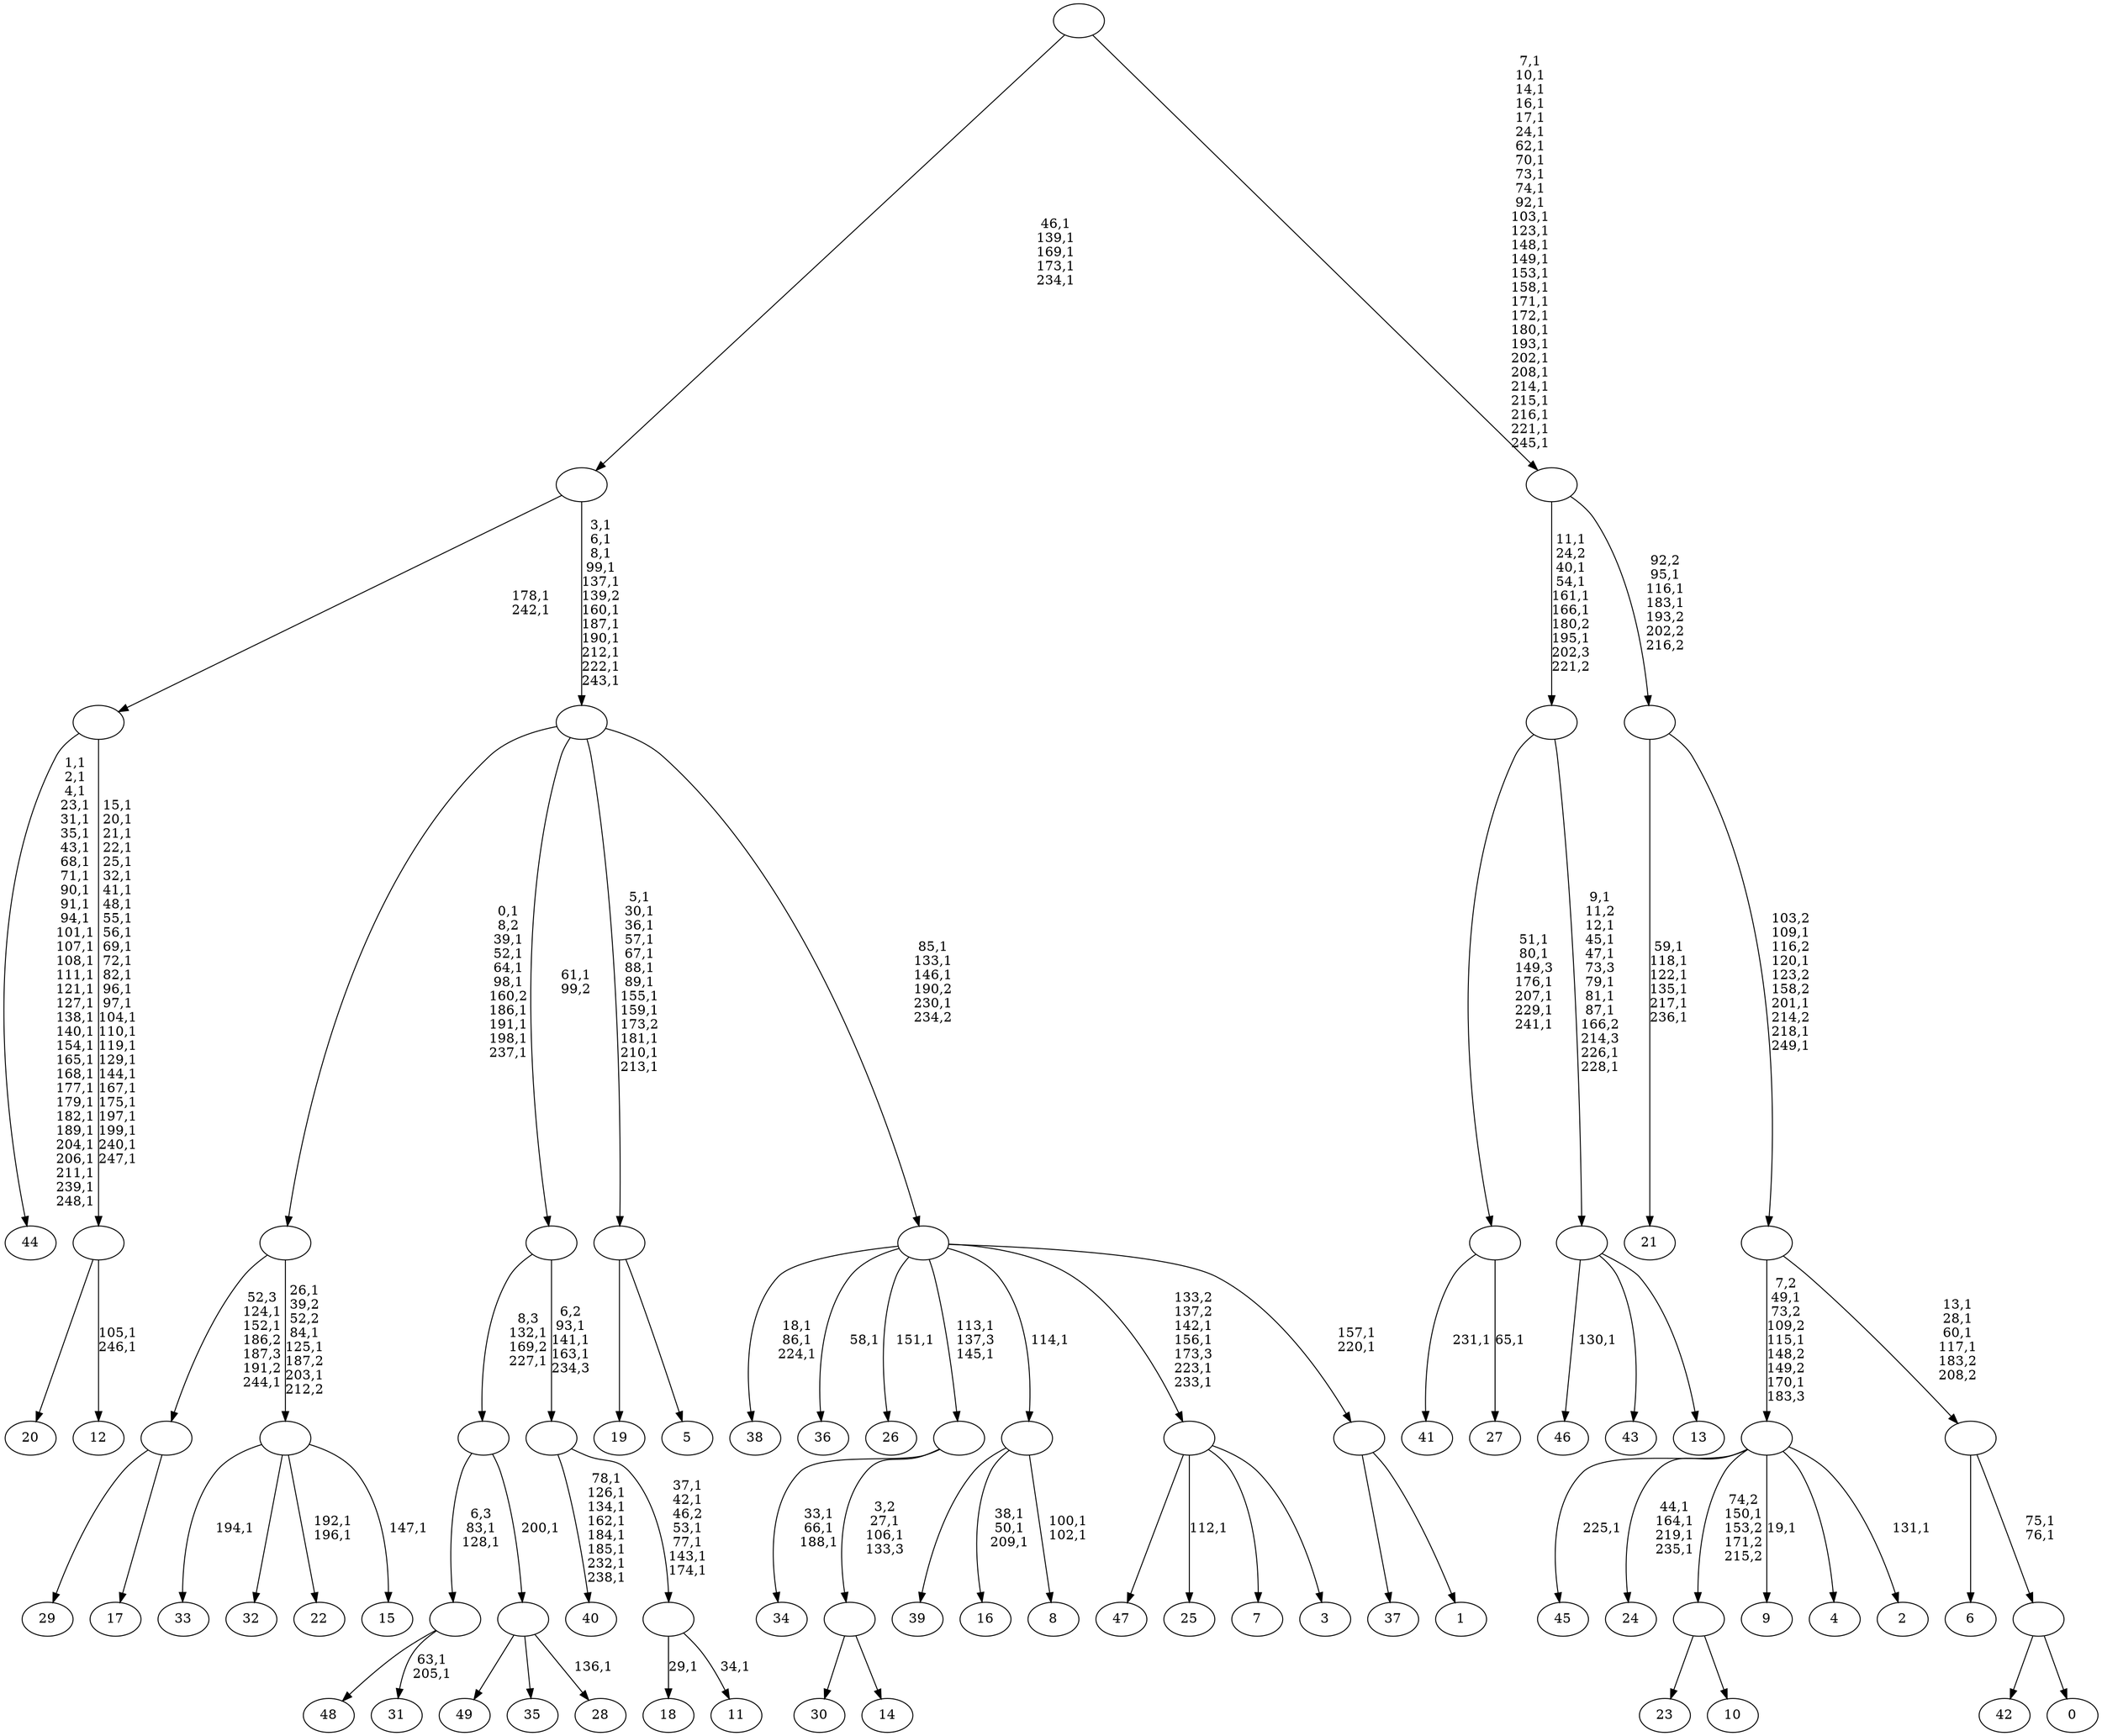 digraph T {
	300 [label="49"]
	299 [label="48"]
	298 [label="47"]
	297 [label="46"]
	295 [label="45"]
	293 [label="44"]
	260 [label="43"]
	259 [label="42"]
	258 [label="41"]
	256 [label="40"]
	247 [label="39"]
	246 [label="38"]
	242 [label="37"]
	241 [label="36"]
	239 [label="35"]
	238 [label="34"]
	234 [label="33"]
	232 [label="32"]
	231 [label="31"]
	228 [label=""]
	226 [label="30"]
	225 [label="29"]
	224 [label="28"]
	222 [label=""]
	221 [label=""]
	219 [label="27"]
	217 [label=""]
	211 [label="26"]
	209 [label="25"]
	207 [label="24"]
	202 [label="23"]
	201 [label="22"]
	198 [label="21"]
	191 [label="20"]
	190 [label="19"]
	189 [label="18"]
	187 [label="17"]
	186 [label=""]
	183 [label="16"]
	179 [label="15"]
	177 [label=""]
	173 [label=""]
	164 [label="14"]
	163 [label=""]
	161 [label=""]
	159 [label="13"]
	158 [label=""]
	149 [label=""]
	143 [label="12"]
	140 [label=""]
	114 [label=""]
	112 [label="11"]
	110 [label=""]
	104 [label=""]
	101 [label=""]
	100 [label="10"]
	99 [label=""]
	98 [label="9"]
	96 [label="8"]
	93 [label=""]
	92 [label="7"]
	91 [label="6"]
	90 [label="5"]
	89 [label=""]
	77 [label="4"]
	76 [label="3"]
	75 [label=""]
	71 [label="2"]
	69 [label=""]
	66 [label="1"]
	65 [label=""]
	63 [label=""]
	59 [label=""]
	48 [label=""]
	43 [label="0"]
	42 [label=""]
	40 [label=""]
	36 [label=""]
	31 [label=""]
	28 [label=""]
	0 [label=""]
	228 -> 231 [label="63,1\n205,1"]
	228 -> 299 [label=""]
	222 -> 224 [label="136,1"]
	222 -> 300 [label=""]
	222 -> 239 [label=""]
	221 -> 228 [label="6,3\n83,1\n128,1"]
	221 -> 222 [label="200,1"]
	217 -> 219 [label="65,1"]
	217 -> 258 [label="231,1"]
	186 -> 225 [label=""]
	186 -> 187 [label=""]
	177 -> 179 [label="147,1"]
	177 -> 201 [label="192,1\n196,1"]
	177 -> 234 [label="194,1"]
	177 -> 232 [label=""]
	173 -> 177 [label="26,1\n39,2\n52,2\n84,1\n125,1\n187,2\n203,1\n212,2"]
	173 -> 186 [label="52,3\n124,1\n152,1\n186,2\n187,3\n191,2\n244,1"]
	163 -> 226 [label=""]
	163 -> 164 [label=""]
	161 -> 163 [label="3,2\n27,1\n106,1\n133,3"]
	161 -> 238 [label="33,1\n66,1\n188,1"]
	158 -> 297 [label="130,1"]
	158 -> 260 [label=""]
	158 -> 159 [label=""]
	149 -> 158 [label="9,1\n11,2\n12,1\n45,1\n47,1\n73,3\n79,1\n81,1\n87,1\n166,2\n214,3\n226,1\n228,1"]
	149 -> 217 [label="51,1\n80,1\n149,3\n176,1\n207,1\n229,1\n241,1"]
	140 -> 143 [label="105,1\n246,1"]
	140 -> 191 [label=""]
	114 -> 140 [label="15,1\n20,1\n21,1\n22,1\n25,1\n32,1\n41,1\n48,1\n55,1\n56,1\n69,1\n72,1\n82,1\n96,1\n97,1\n104,1\n110,1\n119,1\n129,1\n144,1\n167,1\n175,1\n197,1\n199,1\n240,1\n247,1"]
	114 -> 293 [label="1,1\n2,1\n4,1\n23,1\n31,1\n35,1\n43,1\n68,1\n71,1\n90,1\n91,1\n94,1\n101,1\n107,1\n108,1\n111,1\n121,1\n127,1\n138,1\n140,1\n154,1\n165,1\n168,1\n177,1\n179,1\n182,1\n189,1\n204,1\n206,1\n211,1\n239,1\n248,1"]
	110 -> 112 [label="34,1"]
	110 -> 189 [label="29,1"]
	104 -> 110 [label="37,1\n42,1\n46,2\n53,1\n77,1\n143,1\n174,1"]
	104 -> 256 [label="78,1\n126,1\n134,1\n162,1\n184,1\n185,1\n232,1\n238,1"]
	101 -> 104 [label="6,2\n93,1\n141,1\n163,1\n234,3"]
	101 -> 221 [label="8,3\n132,1\n169,2\n227,1"]
	99 -> 202 [label=""]
	99 -> 100 [label=""]
	93 -> 96 [label="100,1\n102,1"]
	93 -> 183 [label="38,1\n50,1\n209,1"]
	93 -> 247 [label=""]
	89 -> 190 [label=""]
	89 -> 90 [label=""]
	75 -> 209 [label="112,1"]
	75 -> 298 [label=""]
	75 -> 92 [label=""]
	75 -> 76 [label=""]
	69 -> 71 [label="131,1"]
	69 -> 98 [label="19,1"]
	69 -> 207 [label="44,1\n164,1\n219,1\n235,1"]
	69 -> 295 [label="225,1"]
	69 -> 99 [label="74,2\n150,1\n153,2\n171,2\n215,2"]
	69 -> 77 [label=""]
	65 -> 242 [label=""]
	65 -> 66 [label=""]
	63 -> 65 [label="157,1\n220,1"]
	63 -> 75 [label="133,2\n137,2\n142,1\n156,1\n173,3\n223,1\n233,1"]
	63 -> 161 [label="113,1\n137,3\n145,1"]
	63 -> 211 [label="151,1"]
	63 -> 241 [label="58,1"]
	63 -> 246 [label="18,1\n86,1\n224,1"]
	63 -> 93 [label="114,1"]
	59 -> 63 [label="85,1\n133,1\n146,1\n190,2\n230,1\n234,2"]
	59 -> 89 [label="5,1\n30,1\n36,1\n57,1\n67,1\n88,1\n89,1\n155,1\n159,1\n173,2\n181,1\n210,1\n213,1"]
	59 -> 173 [label="0,1\n8,2\n39,1\n52,1\n64,1\n98,1\n160,2\n186,1\n191,1\n198,1\n237,1"]
	59 -> 101 [label="61,1\n99,2"]
	48 -> 59 [label="3,1\n6,1\n8,1\n99,1\n137,1\n139,2\n160,1\n187,1\n190,1\n212,1\n222,1\n243,1"]
	48 -> 114 [label="178,1\n242,1"]
	42 -> 259 [label=""]
	42 -> 43 [label=""]
	40 -> 42 [label="75,1\n76,1"]
	40 -> 91 [label=""]
	36 -> 40 [label="13,1\n28,1\n60,1\n117,1\n183,2\n208,2"]
	36 -> 69 [label="7,2\n49,1\n73,2\n109,2\n115,1\n148,2\n149,2\n170,1\n183,3"]
	31 -> 36 [label="103,2\n109,1\n116,2\n120,1\n123,2\n158,2\n201,1\n214,2\n218,1\n249,1"]
	31 -> 198 [label="59,1\n118,1\n122,1\n135,1\n217,1\n236,1"]
	28 -> 31 [label="92,2\n95,1\n116,1\n183,1\n193,2\n202,2\n216,2"]
	28 -> 149 [label="11,1\n24,2\n40,1\n54,1\n161,1\n166,1\n180,2\n195,1\n202,3\n221,2"]
	0 -> 28 [label="7,1\n10,1\n14,1\n16,1\n17,1\n24,1\n62,1\n70,1\n73,1\n74,1\n92,1\n103,1\n123,1\n148,1\n149,1\n153,1\n158,1\n171,1\n172,1\n180,1\n193,1\n202,1\n208,1\n214,1\n215,1\n216,1\n221,1\n245,1"]
	0 -> 48 [label="46,1\n139,1\n169,1\n173,1\n234,1"]
}
